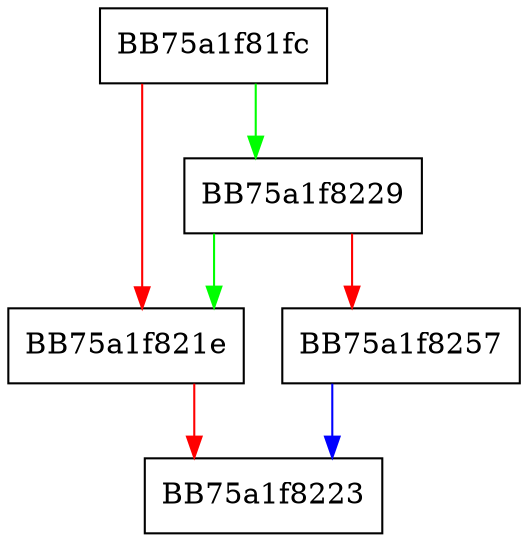 digraph ValidateSignatureWithPcodeStandaloneWorker {
  node [shape="box"];
  graph [splines=ortho];
  BB75a1f81fc -> BB75a1f8229 [color="green"];
  BB75a1f81fc -> BB75a1f821e [color="red"];
  BB75a1f821e -> BB75a1f8223 [color="red"];
  BB75a1f8229 -> BB75a1f821e [color="green"];
  BB75a1f8229 -> BB75a1f8257 [color="red"];
  BB75a1f8257 -> BB75a1f8223 [color="blue"];
}